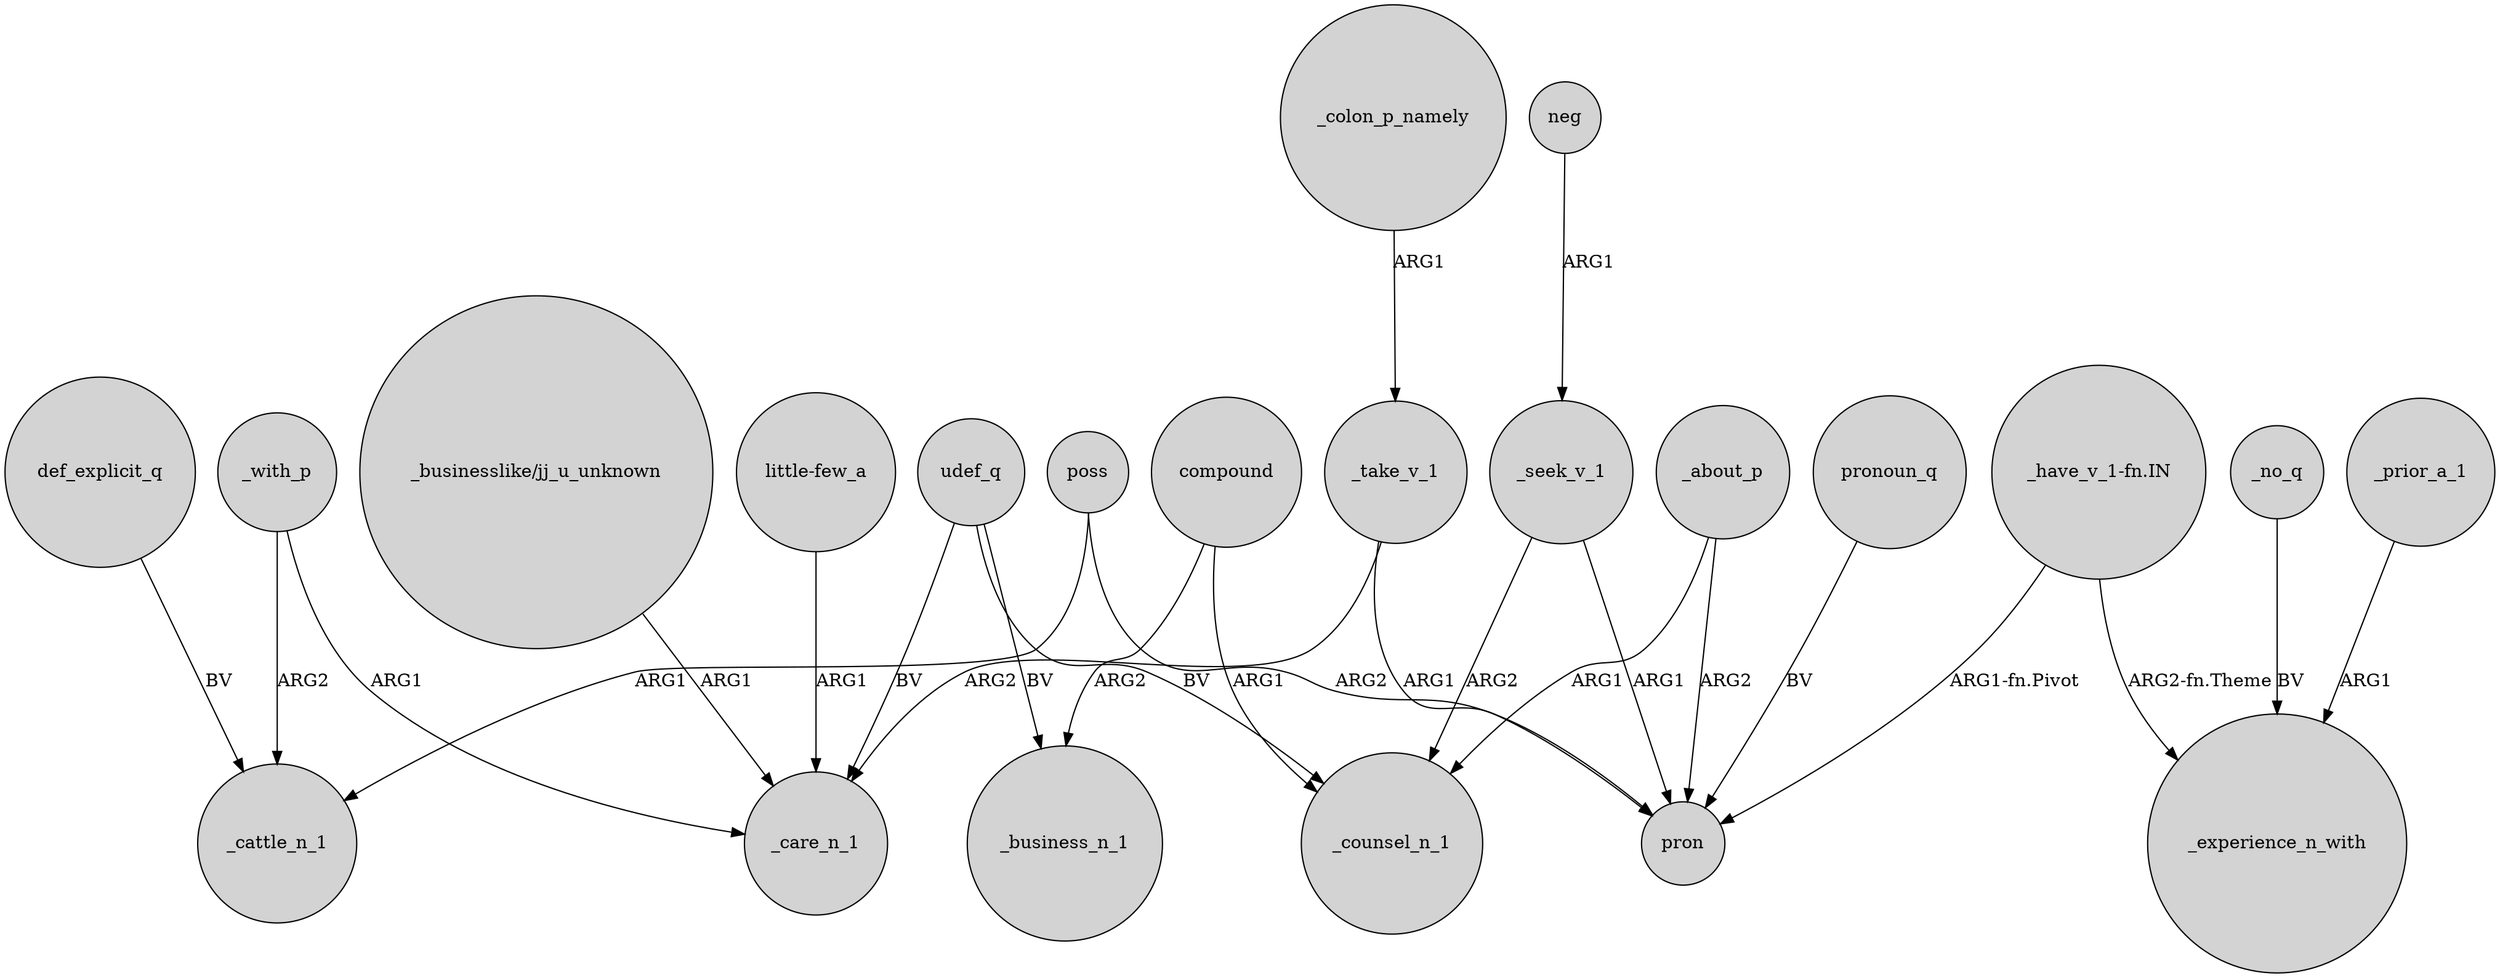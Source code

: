 digraph {
	node [shape=circle style=filled]
	"little-few_a" -> _care_n_1 [label=ARG1]
	poss -> pron [label=ARG2]
	udef_q -> _care_n_1 [label=BV]
	_take_v_1 -> pron [label=ARG1]
	"_have_v_1-fn.IN" -> pron [label="ARG1-fn.Pivot"]
	"_have_v_1-fn.IN" -> _experience_n_with [label="ARG2-fn.Theme"]
	_about_p -> _counsel_n_1 [label=ARG1]
	_about_p -> pron [label=ARG2]
	_with_p -> _care_n_1 [label=ARG1]
	def_explicit_q -> _cattle_n_1 [label=BV]
	pronoun_q -> pron [label=BV]
	_seek_v_1 -> pron [label=ARG1]
	compound -> _counsel_n_1 [label=ARG1]
	"_businesslike/jj_u_unknown" -> _care_n_1 [label=ARG1]
	compound -> _business_n_1 [label=ARG2]
	neg -> _seek_v_1 [label=ARG1]
	_seek_v_1 -> _counsel_n_1 [label=ARG2]
	poss -> _cattle_n_1 [label=ARG1]
	_take_v_1 -> _care_n_1 [label=ARG2]
	_with_p -> _cattle_n_1 [label=ARG2]
	udef_q -> _business_n_1 [label=BV]
	_prior_a_1 -> _experience_n_with [label=ARG1]
	_colon_p_namely -> _take_v_1 [label=ARG1]
	udef_q -> _counsel_n_1 [label=BV]
	_no_q -> _experience_n_with [label=BV]
}
